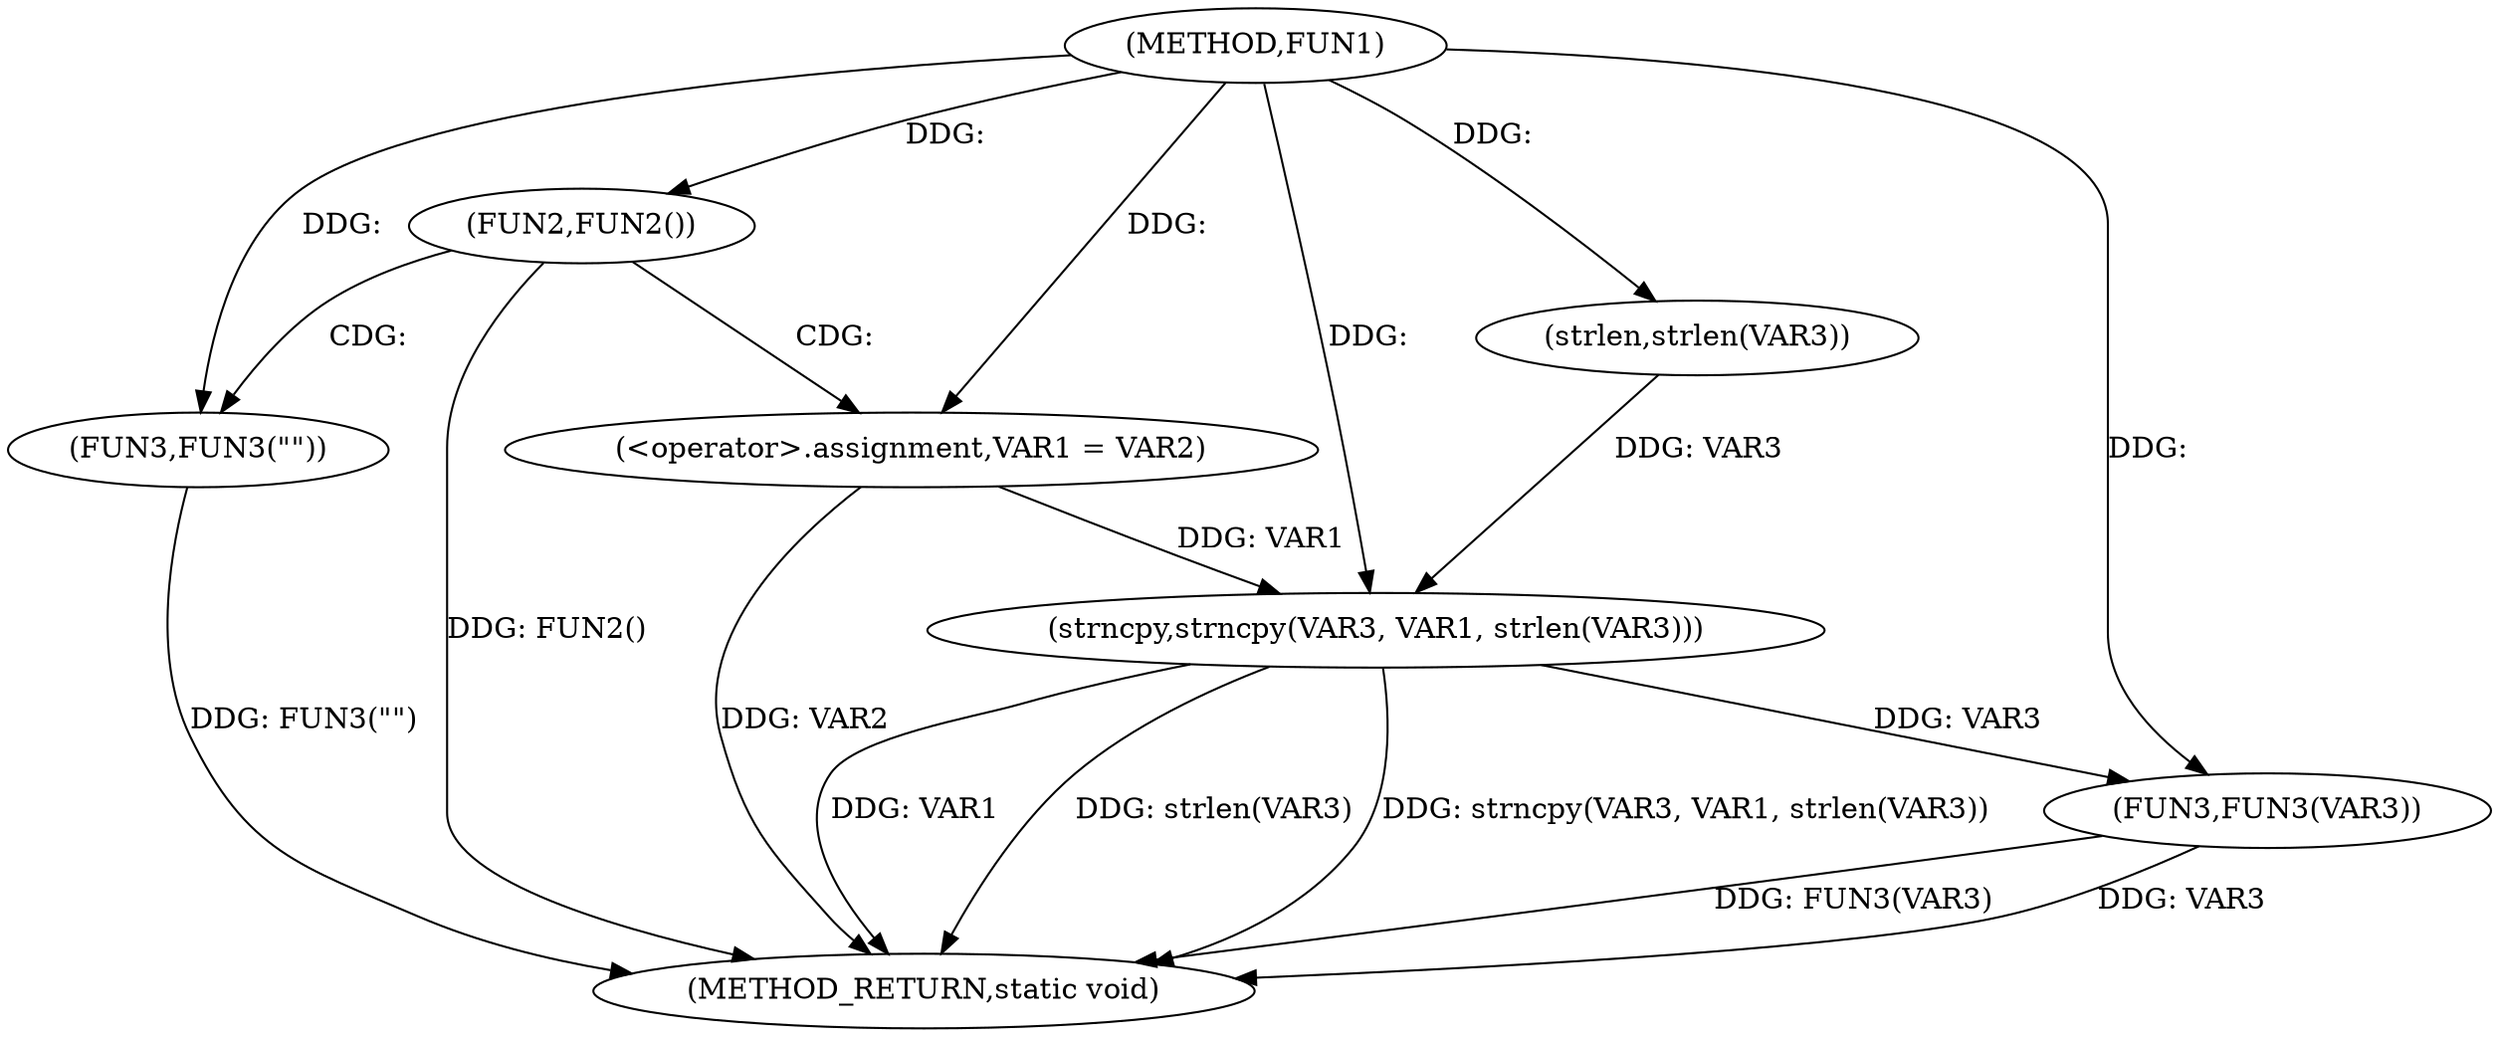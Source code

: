 digraph FUN1 {  
"1000100" [label = "(METHOD,FUN1)" ]
"1000123" [label = "(METHOD_RETURN,static void)" ]
"1000105" [label = "(FUN2,FUN2())" ]
"1000107" [label = "(FUN3,FUN3(\"\"))" ]
"1000111" [label = "(<operator>.assignment,VAR1 = VAR2)" ]
"1000116" [label = "(strncpy,strncpy(VAR3, VAR1, strlen(VAR3)))" ]
"1000119" [label = "(strlen,strlen(VAR3))" ]
"1000121" [label = "(FUN3,FUN3(VAR3))" ]
  "1000107" -> "1000123"  [ label = "DDG: FUN3(\"\")"] 
  "1000105" -> "1000123"  [ label = "DDG: FUN2()"] 
  "1000121" -> "1000123"  [ label = "DDG: FUN3(VAR3)"] 
  "1000116" -> "1000123"  [ label = "DDG: VAR1"] 
  "1000111" -> "1000123"  [ label = "DDG: VAR2"] 
  "1000121" -> "1000123"  [ label = "DDG: VAR3"] 
  "1000116" -> "1000123"  [ label = "DDG: strlen(VAR3)"] 
  "1000116" -> "1000123"  [ label = "DDG: strncpy(VAR3, VAR1, strlen(VAR3))"] 
  "1000100" -> "1000105"  [ label = "DDG: "] 
  "1000100" -> "1000107"  [ label = "DDG: "] 
  "1000100" -> "1000111"  [ label = "DDG: "] 
  "1000119" -> "1000116"  [ label = "DDG: VAR3"] 
  "1000100" -> "1000116"  [ label = "DDG: "] 
  "1000111" -> "1000116"  [ label = "DDG: VAR1"] 
  "1000100" -> "1000119"  [ label = "DDG: "] 
  "1000116" -> "1000121"  [ label = "DDG: VAR3"] 
  "1000100" -> "1000121"  [ label = "DDG: "] 
  "1000105" -> "1000107"  [ label = "CDG: "] 
  "1000105" -> "1000111"  [ label = "CDG: "] 
}
